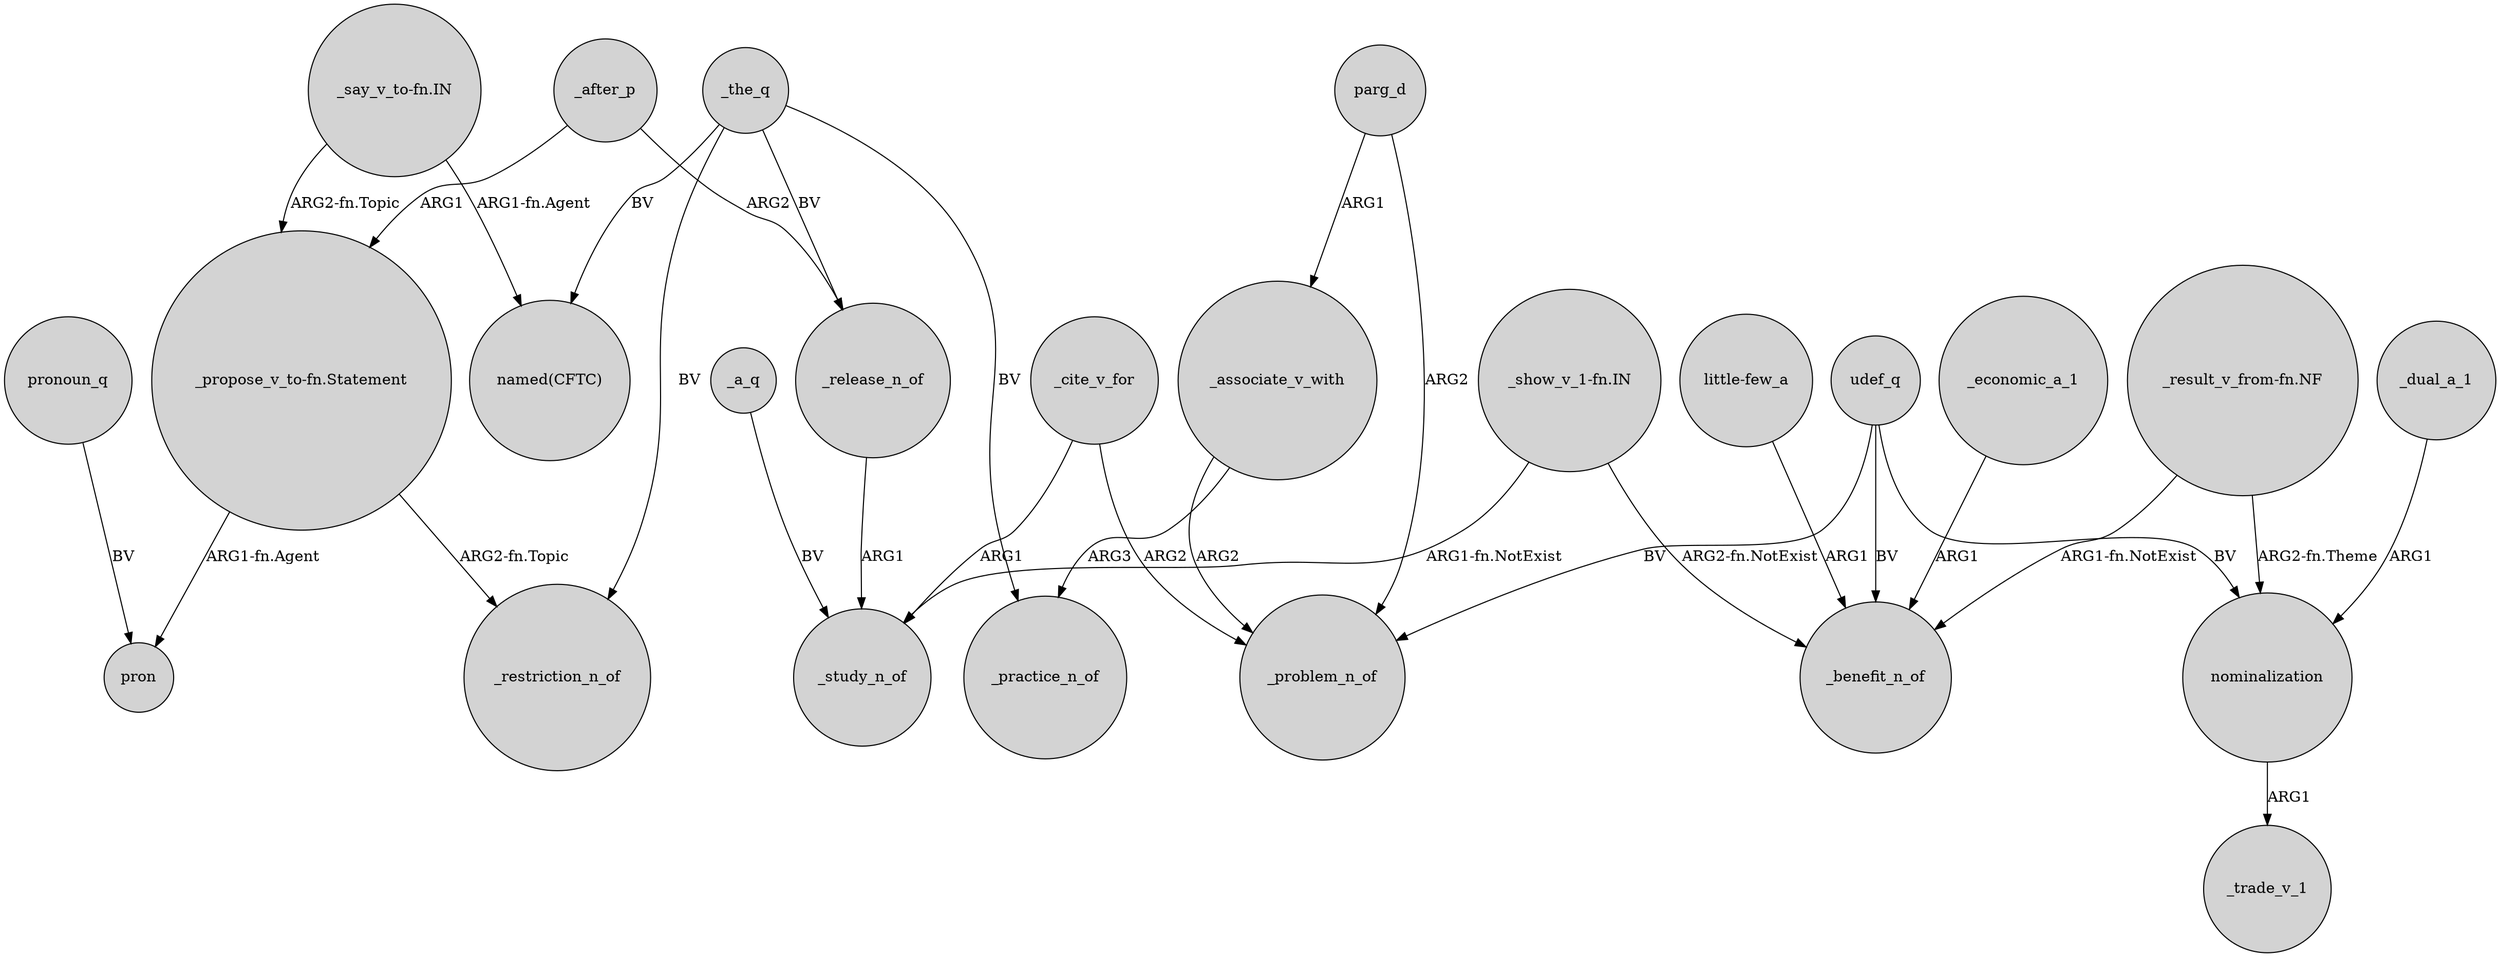digraph {
	node [shape=circle style=filled]
	_release_n_of -> _study_n_of [label=ARG1]
	_a_q -> _study_n_of [label=BV]
	_the_q -> "named(CFTC)" [label=BV]
	"_say_v_to-fn.IN" -> "_propose_v_to-fn.Statement" [label="ARG2-fn.Topic"]
	_cite_v_for -> _problem_n_of [label=ARG2]
	_economic_a_1 -> _benefit_n_of [label=ARG1]
	_the_q -> _restriction_n_of [label=BV]
	parg_d -> _associate_v_with [label=ARG1]
	udef_q -> _problem_n_of [label=BV]
	nominalization -> _trade_v_1 [label=ARG1]
	"little-few_a" -> _benefit_n_of [label=ARG1]
	_associate_v_with -> _problem_n_of [label=ARG2]
	_the_q -> _release_n_of [label=BV]
	pronoun_q -> pron [label=BV]
	"_show_v_1-fn.IN" -> _study_n_of [label="ARG1-fn.NotExist"]
	_after_p -> _release_n_of [label=ARG2]
	parg_d -> _problem_n_of [label=ARG2]
	_the_q -> _practice_n_of [label=BV]
	_cite_v_for -> _study_n_of [label=ARG1]
	udef_q -> nominalization [label=BV]
	"_propose_v_to-fn.Statement" -> pron [label="ARG1-fn.Agent"]
	"_result_v_from-fn.NF" -> _benefit_n_of [label="ARG1-fn.NotExist"]
	_dual_a_1 -> nominalization [label=ARG1]
	"_propose_v_to-fn.Statement" -> _restriction_n_of [label="ARG2-fn.Topic"]
	"_say_v_to-fn.IN" -> "named(CFTC)" [label="ARG1-fn.Agent"]
	"_result_v_from-fn.NF" -> nominalization [label="ARG2-fn.Theme"]
	_associate_v_with -> _practice_n_of [label=ARG3]
	"_show_v_1-fn.IN" -> _benefit_n_of [label="ARG2-fn.NotExist"]
	udef_q -> _benefit_n_of [label=BV]
	_after_p -> "_propose_v_to-fn.Statement" [label=ARG1]
}
